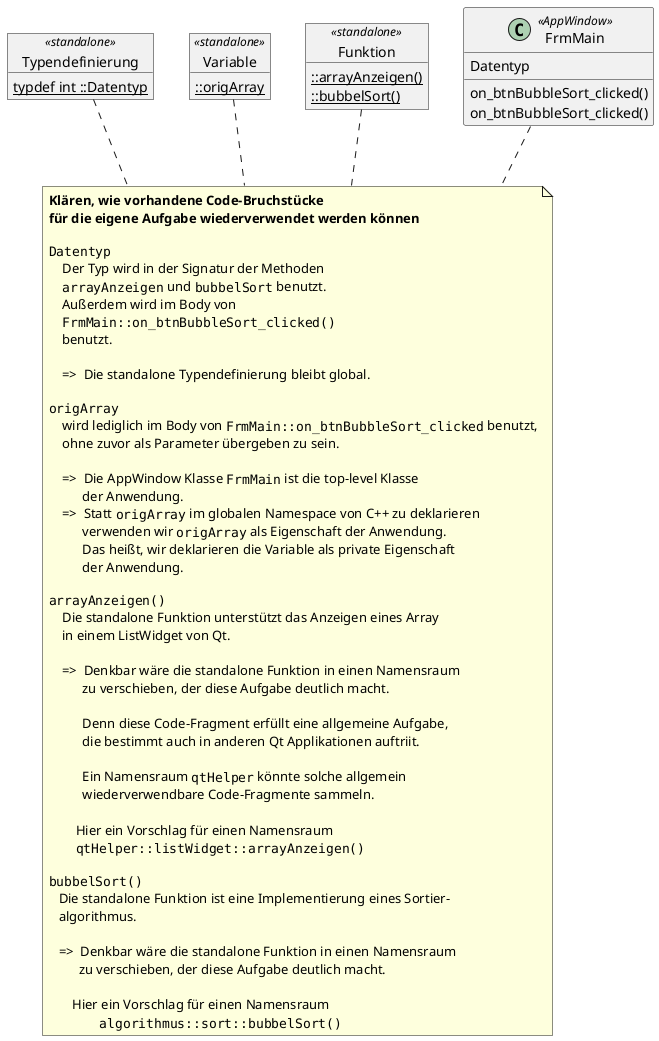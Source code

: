 @startuml


set namespaceSeparator ::

object  Typendefinierung <<standalone>> {
   {static} typdef int ::Datentyp
}


object  Variable <<standalone>> {
    {static} ::origArray
}

object Funktion  <<standalone>> {
    {static} ::arrayAnzeigen()
}

object Funktion  <<standalone>>  {
    {static} ::bubbelSort()
}


class FrmMain <<AppWindow>> {
    on_btnBubbleSort_clicked()
}




note as explainHowToReuseCodeFragements
<b>Klären, wie vorhandene Code-Bruchstücke</b>
<b>für die eigene Aufgabe wiederverwendet werden können</b>

""Datentyp""
    Der Typ wird in der Signatur der Methoden
    ""arrayAnzeigen"" und ""bubbelSort"" benutzt.
    Außerdem wird im Body von
    ""FrmMain::on_btnBubbleSort_clicked()""
    benutzt.

    =>  Die standalone Typendefinierung bleibt global.

""origArray""
    wird lediglich im Body von ""FrmMain::on_btnBubbleSort_clicked"" benutzt,
    ohne zuvor als Parameter übergeben zu sein.

    =>  Die AppWindow Klasse ""FrmMain"" ist die top-level Klasse
          der Anwendung.
    =>  Statt ""origArray"" im globalen Namespace von C++ zu deklarieren
          verwenden wir ""origArray"" als Eigenschaft der Anwendung.
          Das heißt, wir deklarieren die Variable als private Eigenschaft
          der Anwendung.

""arrayAnzeigen()""
    Die standalone Funktion unterstützt das Anzeigen eines Array
    in einem ListWidget von Qt.

    =>  Denkbar wäre die standalone Funktion in einen Namensraum
          zu verschieben, der diese Aufgabe deutlich macht.

          Denn diese Code-Fragment erfüllt eine allgemeine Aufgabe,
          die bestimmt auch in anderen Qt Applikationen auftriit.

          Ein Namensraum ""qtHelper"" könnte solche allgemein
          wiederverwendbare Code-Fragmente sammeln.

        Hier ein Vorschlag für einen Namensraum
        ""qtHelper::listWidget::arrayAnzeigen()""

""bubbelSort()""
   Die standalone Funktion ist eine Implementierung eines Sortier-
   algorithmus.

   =>  Denkbar wäre die standalone Funktion in einen Namensraum
         zu verschieben, der diese Aufgabe deutlich macht.

       Hier ein Vorschlag für einen Namensraum
               ""algorithmus::sort::bubbelSort()""
end note


class FrmMain <<AppWindow>> {
    Datentyp
    on_btnBubbleSort_clicked()
}

Typendefinierung .. explainHowToReuseCodeFragements
Funktion .. explainHowToReuseCodeFragements
Variable .. explainHowToReuseCodeFragements
FrmMain  .. explainHowToReuseCodeFragements
@enduml
